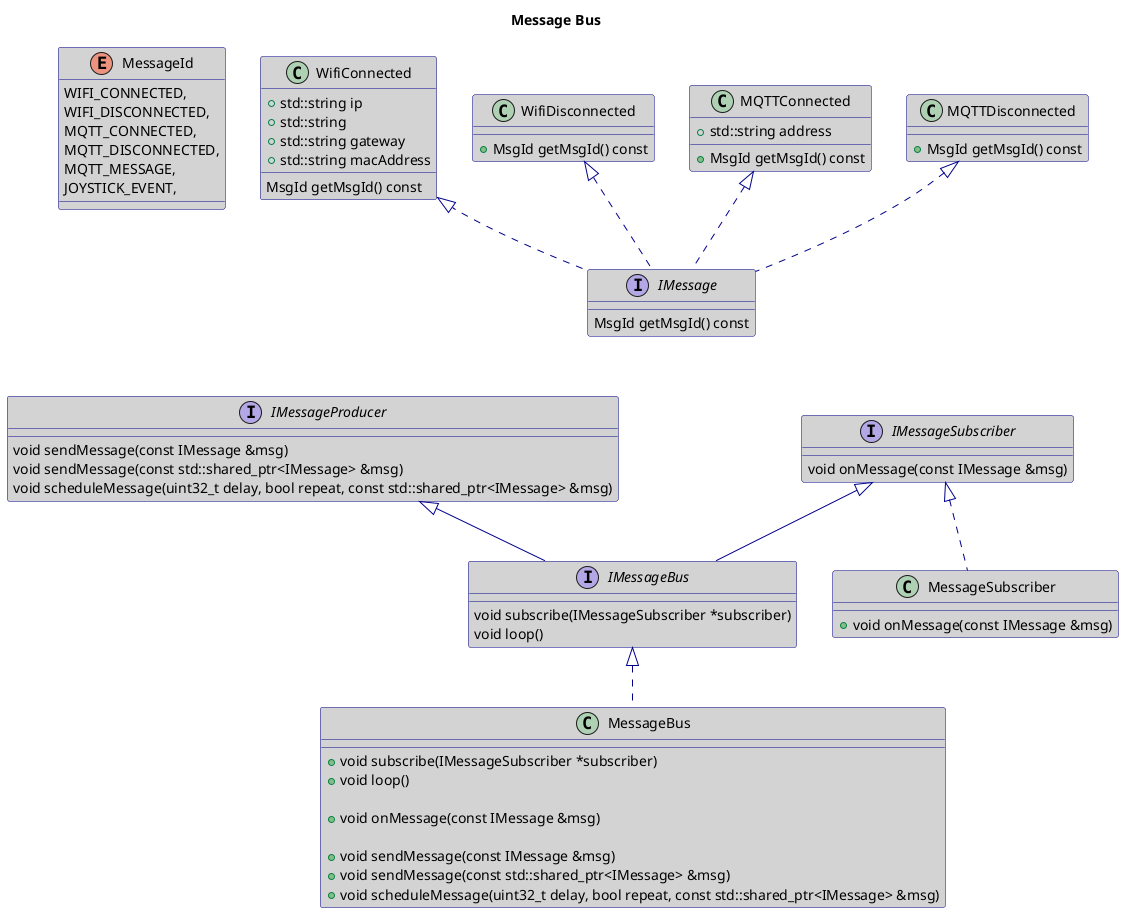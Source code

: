 @startuml
'https://plantuml.com/class-diagram

skinparam backgroundcolor White
skinparam classBackgroundColor LightGray
skinparam arrowColor DarkBlue
skinparam classBorderColor DarkBlue

title Message Bus

enum MessageId {
    WIFI_CONNECTED,
    WIFI_DISCONNECTED,
    MQTT_CONNECTED,
    MQTT_DISCONNECTED,
    MQTT_MESSAGE,
    JOYSTICK_EVENT,
}

interface IMessage {
    MsgId getMsgId() const
}

class WifiConnected {
    +std::string ip
    +std::string
    +std::string gateway
    +std::string macAddress

    MsgId getMsgId() const
}

WifiConnected <|.. IMessage

class WifiDisconnected {
    +MsgId getMsgId() const
}

WifiDisconnected <|.. IMessage

class MQTTConnected {
    +std::string address
    +MsgId getMsgId() const
}

MQTTConnected <|.. IMessage

class MQTTDisconnected {
    +MsgId getMsgId() const
}

MQTTDisconnected <|.. IMessage

interface IMessageSubscriber {
    void onMessage(const IMessage &msg)
}

interface IMessageProducer {
    void sendMessage(const IMessage &msg)
    void sendMessage(const std::shared_ptr<IMessage> &msg)
    void scheduleMessage(uint32_t delay, bool repeat, const std::shared_ptr<IMessage> &msg)
}

interface IMessageBus {
    void subscribe(IMessageSubscriber *subscriber)
    void loop()
}

IMessageProducer <|-- IMessageBus
IMessageSubscriber <|-- IMessageBus

class MessageSubscriber {
    +void onMessage(const IMessage &msg)
}

IMessageSubscriber <|.. MessageSubscriber

class MessageBus {
    +void subscribe(IMessageSubscriber *subscriber)
    +void loop()

    +void onMessage(const IMessage &msg)

    +void sendMessage(const IMessage &msg)
    +void sendMessage(const std::shared_ptr<IMessage> &msg)
    +void scheduleMessage(uint32_t delay, bool repeat, const std::shared_ptr<IMessage> &msg)
}

IMessageBus <|.. MessageBus

IMessage --d[hidden]-> IMessageBus

@enduml